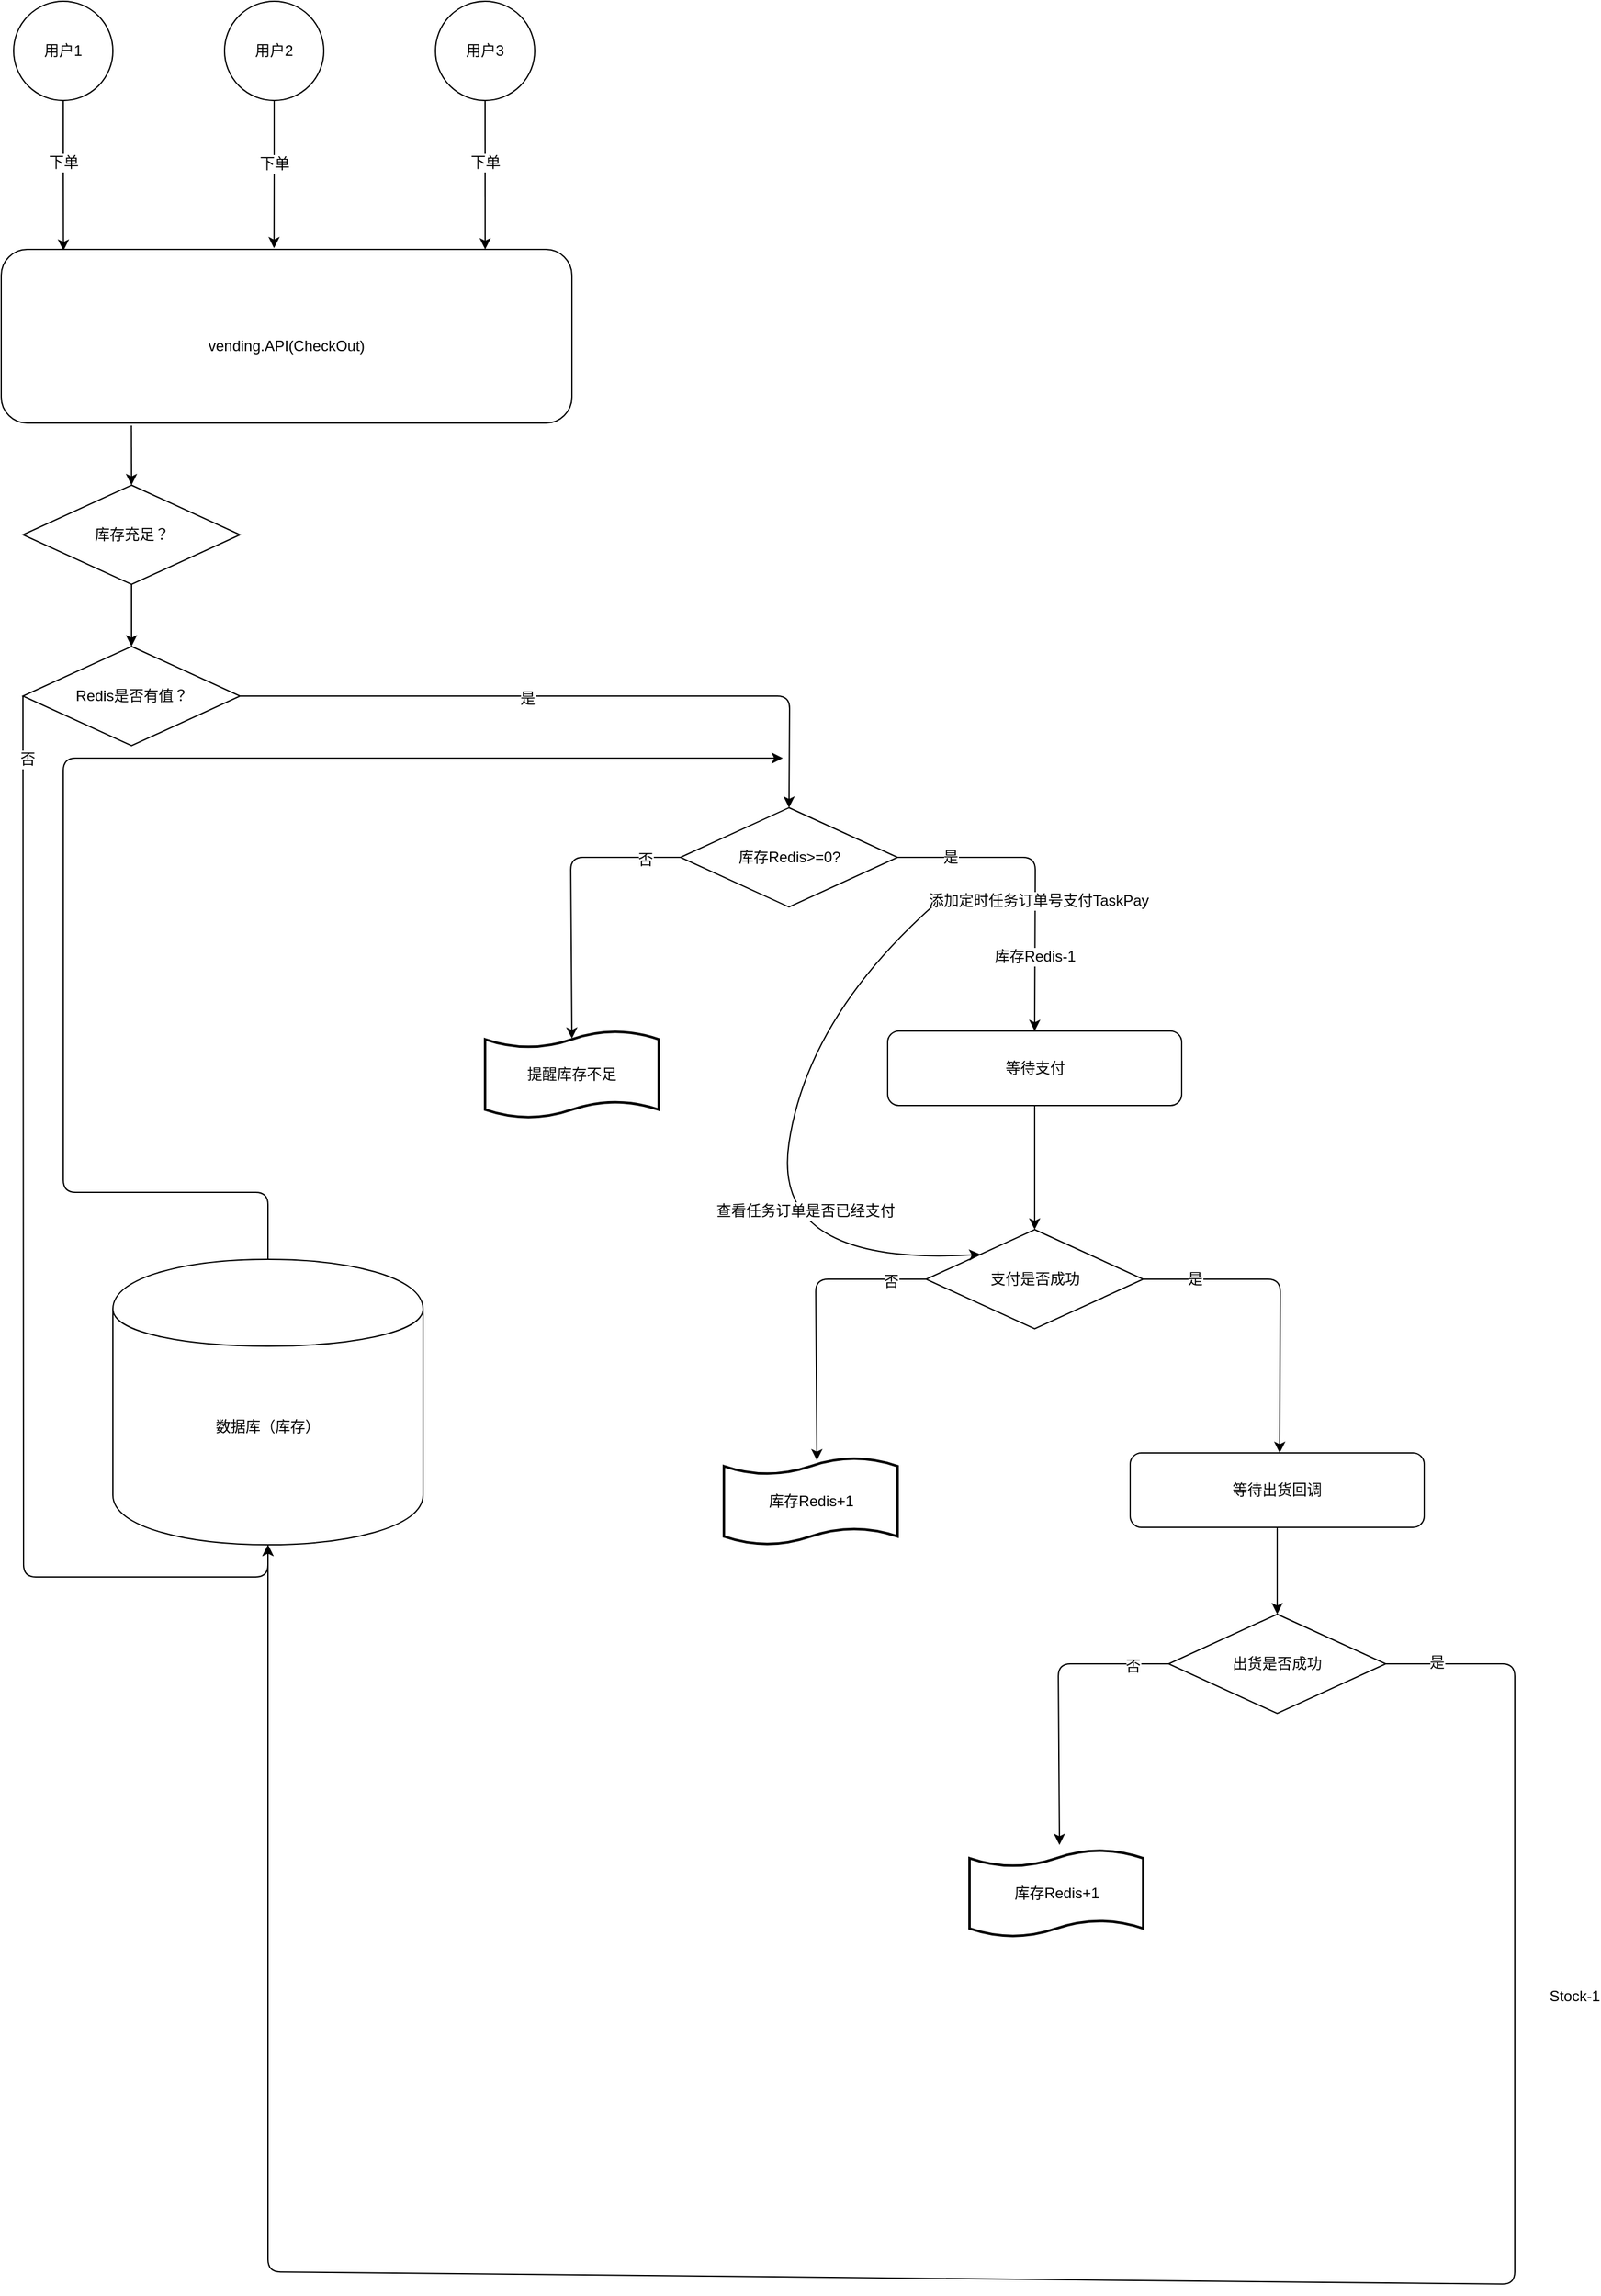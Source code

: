<mxfile version="10.5.3" type="github"><diagram id="-4kzwGjPp0YoTaf24D5y" name="ç¬¬ 1 é¡µ"><mxGraphModel dx="1075" dy="695" grid="1" gridSize="10" guides="1" tooltips="1" connect="1" arrows="1" fold="1" page="1" pageScale="1" pageWidth="827" pageHeight="1169" math="0" shadow="0"><root><mxCell id="0"/><mxCell id="1" parent="0"/><mxCell id="LSyAYEil4Msc9BgaxXhF-6" style="edgeStyle=orthogonalEdgeStyle;rounded=0;orthogonalLoop=1;jettySize=auto;html=1;exitX=0.5;exitY=1;exitDx=0;exitDy=0;entryX=0.109;entryY=0.007;entryDx=0;entryDy=0;entryPerimeter=0;" parent="1" source="3ba6V8PA6-8waUKWH-R8-1" target="LSyAYEil4Msc9BgaxXhF-4" edge="1"><mxGeometry relative="1" as="geometry"/></mxCell><mxCell id="LSyAYEil4Msc9BgaxXhF-15" value="下单" style="text;html=1;resizable=0;points=[];align=center;verticalAlign=middle;labelBackgroundColor=#ffffff;" parent="LSyAYEil4Msc9BgaxXhF-6" vertex="1" connectable="0"><mxGeometry x="-0.759" y="-1" relative="1" as="geometry"><mxPoint x="1" y="35" as="offset"/></mxGeometry></mxCell><mxCell id="3ba6V8PA6-8waUKWH-R8-1" value="用户1" style="ellipse;whiteSpace=wrap;html=1;aspect=fixed;" parent="1" vertex="1"><mxGeometry x="150" y="40" width="80" height="80" as="geometry"/></mxCell><mxCell id="LSyAYEil4Msc9BgaxXhF-2" value="用户2" style="ellipse;whiteSpace=wrap;html=1;aspect=fixed;" parent="1" vertex="1"><mxGeometry x="320" y="40" width="80" height="80" as="geometry"/></mxCell><mxCell id="LSyAYEil4Msc9BgaxXhF-3" value="用户3" style="ellipse;whiteSpace=wrap;html=1;aspect=fixed;" parent="1" vertex="1"><mxGeometry x="490" y="40" width="80" height="80" as="geometry"/></mxCell><mxCell id="LSyAYEil4Msc9BgaxXhF-4" value="&lt;div&gt;&lt;br&gt;&lt;/div&gt;&lt;div&gt;vending.API(CheckOut)&lt;br&gt;&lt;/div&gt;" style="rounded=1;whiteSpace=wrap;html=1;" parent="1" vertex="1"><mxGeometry x="140" y="240" width="460" height="140" as="geometry"/></mxCell><mxCell id="LSyAYEil4Msc9BgaxXhF-7" style="edgeStyle=orthogonalEdgeStyle;rounded=0;orthogonalLoop=1;jettySize=auto;html=1;exitX=0.5;exitY=1;exitDx=0;exitDy=0;entryX=0.478;entryY=-0.007;entryDx=0;entryDy=0;entryPerimeter=0;" parent="1" source="LSyAYEil4Msc9BgaxXhF-2" target="LSyAYEil4Msc9BgaxXhF-4" edge="1"><mxGeometry relative="1" as="geometry"><mxPoint x="340" y="130" as="sourcePoint"/><mxPoint x="340" y="221" as="targetPoint"/></mxGeometry></mxCell><mxCell id="LSyAYEil4Msc9BgaxXhF-16" value="下单" style="text;html=1;resizable=0;points=[];align=center;verticalAlign=middle;labelBackgroundColor=#ffffff;" parent="LSyAYEil4Msc9BgaxXhF-7" vertex="1" connectable="0"><mxGeometry x="-0.707" y="-2" relative="1" as="geometry"><mxPoint x="2" y="33" as="offset"/></mxGeometry></mxCell><mxCell id="LSyAYEil4Msc9BgaxXhF-9" value="" style="endArrow=classic;html=1;exitX=0.5;exitY=1;exitDx=0;exitDy=0;entryX=0.848;entryY=0;entryDx=0;entryDy=0;entryPerimeter=0;" parent="1" source="LSyAYEil4Msc9BgaxXhF-3" target="LSyAYEil4Msc9BgaxXhF-4" edge="1"><mxGeometry width="50" height="50" relative="1" as="geometry"><mxPoint x="140" y="420" as="sourcePoint"/><mxPoint x="190" y="370" as="targetPoint"/></mxGeometry></mxCell><mxCell id="LSyAYEil4Msc9BgaxXhF-17" value="下单" style="text;html=1;resizable=0;points=[];align=center;verticalAlign=middle;labelBackgroundColor=#ffffff;" parent="LSyAYEil4Msc9BgaxXhF-9" vertex="1" connectable="0"><mxGeometry x="-0.658" y="4" relative="1" as="geometry"><mxPoint x="-4" y="29" as="offset"/></mxGeometry></mxCell><mxCell id="LSyAYEil4Msc9BgaxXhF-19" value="数据库（库存）" style="shape=cylinder;whiteSpace=wrap;html=1;boundedLbl=1;backgroundOutline=1;" parent="1" vertex="1"><mxGeometry x="230" y="1054" width="250" height="230" as="geometry"/></mxCell><mxCell id="LSyAYEil4Msc9BgaxXhF-20" value="等待支付" style="rounded=1;whiteSpace=wrap;html=1;" parent="1" vertex="1"><mxGeometry x="854.5" y="870" width="237" height="60" as="geometry"/></mxCell><mxCell id="LSyAYEil4Msc9BgaxXhF-24" value="" style="endArrow=classic;html=1;exitX=0.228;exitY=1.014;exitDx=0;exitDy=0;exitPerimeter=0;entryX=0.5;entryY=0;entryDx=0;entryDy=0;" parent="1" source="LSyAYEil4Msc9BgaxXhF-4" target="LSyAYEil4Msc9BgaxXhF-26" edge="1"><mxGeometry width="50" height="50" relative="1" as="geometry"><mxPoint x="300" y="630" as="sourcePoint"/><mxPoint x="245" y="470" as="targetPoint"/></mxGeometry></mxCell><mxCell id="LSyAYEil4Msc9BgaxXhF-27" style="edgeStyle=orthogonalEdgeStyle;rounded=0;orthogonalLoop=1;jettySize=auto;html=1;entryX=0.5;entryY=0;entryDx=0;entryDy=0;" parent="1" source="LSyAYEil4Msc9BgaxXhF-26" target="LSyAYEil4Msc9BgaxXhF-28" edge="1"><mxGeometry relative="1" as="geometry"><mxPoint x="245" y="580" as="targetPoint"/></mxGeometry></mxCell><mxCell id="LSyAYEil4Msc9BgaxXhF-26" value="库存充足？&lt;br&gt;" style="rhombus;whiteSpace=wrap;html=1;" parent="1" vertex="1"><mxGeometry x="157.5" y="430" width="175" height="80" as="geometry"/></mxCell><mxCell id="LSyAYEil4Msc9BgaxXhF-28" value="Redis是否有值？" style="rhombus;whiteSpace=wrap;html=1;" parent="1" vertex="1"><mxGeometry x="157.5" y="560" width="175" height="80" as="geometry"/></mxCell><mxCell id="LSyAYEil4Msc9BgaxXhF-33" value="库存Redis&amp;gt;=0?" style="rhombus;whiteSpace=wrap;html=1;" parent="1" vertex="1"><mxGeometry x="687.5" y="690" width="175" height="80" as="geometry"/></mxCell><mxCell id="LSyAYEil4Msc9BgaxXhF-36" value="" style="endArrow=classic;html=1;exitX=0;exitY=0.5;exitDx=0;exitDy=0;entryX=0.5;entryY=1;entryDx=0;entryDy=0;" parent="1" source="LSyAYEil4Msc9BgaxXhF-28" target="LSyAYEil4Msc9BgaxXhF-19" edge="1"><mxGeometry width="50" height="50" relative="1" as="geometry"><mxPoint x="157.5" y="810" as="sourcePoint"/><mxPoint x="150" y="1080" as="targetPoint"/><Array as="points"><mxPoint x="158" y="1310"/><mxPoint x="355" y="1310"/></Array></mxGeometry></mxCell><mxCell id="LSyAYEil4Msc9BgaxXhF-42" value="否" style="text;html=1;resizable=0;points=[];align=center;verticalAlign=middle;labelBackgroundColor=#ffffff;" parent="LSyAYEil4Msc9BgaxXhF-36" vertex="1" connectable="0"><mxGeometry x="-0.891" y="3" relative="1" as="geometry"><mxPoint as="offset"/></mxGeometry></mxCell><mxCell id="LSyAYEil4Msc9BgaxXhF-37" value="" style="endArrow=classic;html=1;exitX=0.5;exitY=0;exitDx=0;exitDy=0;" parent="1" source="LSyAYEil4Msc9BgaxXhF-19" edge="1"><mxGeometry width="50" height="50" relative="1" as="geometry"><mxPoint x="240" y="990" as="sourcePoint"/><mxPoint x="770" y="650" as="targetPoint"/><Array as="points"><mxPoint x="355" y="1000"/><mxPoint x="190" y="1000"/><mxPoint x="190" y="650"/></Array></mxGeometry></mxCell><mxCell id="LSyAYEil4Msc9BgaxXhF-40" value="" style="endArrow=classic;html=1;exitX=1;exitY=0.5;exitDx=0;exitDy=0;entryX=0.5;entryY=0;entryDx=0;entryDy=0;" parent="1" source="LSyAYEil4Msc9BgaxXhF-28" target="LSyAYEil4Msc9BgaxXhF-33" edge="1"><mxGeometry width="50" height="50" relative="1" as="geometry"><mxPoint x="607.5" y="600" as="sourcePoint"/><mxPoint x="699.5" y="790" as="targetPoint"/><Array as="points"><mxPoint x="775.5" y="600"/></Array></mxGeometry></mxCell><mxCell id="LSyAYEil4Msc9BgaxXhF-41" value="是" style="text;html=1;resizable=0;points=[];align=center;verticalAlign=middle;labelBackgroundColor=#ffffff;" parent="LSyAYEil4Msc9BgaxXhF-40" vertex="1" connectable="0"><mxGeometry x="-0.132" y="-2" relative="1" as="geometry"><mxPoint as="offset"/></mxGeometry></mxCell><mxCell id="LSyAYEil4Msc9BgaxXhF-44" value="" style="endArrow=classic;html=1;exitX=1;exitY=0.5;exitDx=0;exitDy=0;entryX=0.5;entryY=0;entryDx=0;entryDy=0;" parent="1" source="LSyAYEil4Msc9BgaxXhF-33" target="LSyAYEil4Msc9BgaxXhF-20" edge="1"><mxGeometry width="50" height="50" relative="1" as="geometry"><mxPoint x="617.5" y="610" as="sourcePoint"/><mxPoint x="785.5" y="700" as="targetPoint"/><Array as="points"><mxPoint x="973.5" y="730"/></Array></mxGeometry></mxCell><mxCell id="LSyAYEil4Msc9BgaxXhF-45" value="是" style="text;html=1;resizable=0;points=[];align=center;verticalAlign=middle;labelBackgroundColor=#ffffff;" parent="LSyAYEil4Msc9BgaxXhF-44" vertex="1" connectable="0"><mxGeometry x="-0.132" y="-2" relative="1" as="geometry"><mxPoint x="-67" y="-2" as="offset"/></mxGeometry></mxCell><mxCell id="LSyAYEil4Msc9BgaxXhF-47" value="库存Redis-1" style="text;html=1;resizable=0;points=[];align=center;verticalAlign=middle;labelBackgroundColor=#ffffff;" parent="LSyAYEil4Msc9BgaxXhF-44" vertex="1" connectable="0"><mxGeometry x="0.361" y="1" relative="1" as="geometry"><mxPoint x="-1.5" y="19.5" as="offset"/></mxGeometry></mxCell><mxCell id="LSyAYEil4Msc9BgaxXhF-60" value="添加定时任务订单号支付TaskPay" style="text;html=1;resizable=0;points=[];align=center;verticalAlign=middle;labelBackgroundColor=#ffffff;" parent="LSyAYEil4Msc9BgaxXhF-44" vertex="1" connectable="0"><mxGeometry x="-0.118" y="-35" relative="1" as="geometry"><mxPoint x="3" as="offset"/></mxGeometry></mxCell><mxCell id="LSyAYEil4Msc9BgaxXhF-48" value="&lt;div&gt;支付是否成功&lt;/div&gt;" style="rhombus;whiteSpace=wrap;html=1;" parent="1" vertex="1"><mxGeometry x="885.5" y="1030" width="175" height="80" as="geometry"/></mxCell><mxCell id="LSyAYEil4Msc9BgaxXhF-49" value="" style="endArrow=classic;html=1;exitX=0;exitY=0.5;exitDx=0;exitDy=0;entryX=0.5;entryY=0.086;entryDx=0;entryDy=0;entryPerimeter=0;" parent="1" source="LSyAYEil4Msc9BgaxXhF-33" target="LSyAYEil4Msc9BgaxXhF-53" edge="1"><mxGeometry width="50" height="50" relative="1" as="geometry"><mxPoint x="873" y="740" as="sourcePoint"/><mxPoint x="599" y="870" as="targetPoint"/><Array as="points"><mxPoint x="599" y="730"/></Array></mxGeometry></mxCell><mxCell id="LSyAYEil4Msc9BgaxXhF-52" value="否" style="text;html=1;resizable=0;points=[];align=center;verticalAlign=middle;labelBackgroundColor=#ffffff;" parent="LSyAYEil4Msc9BgaxXhF-49" vertex="1" connectable="0"><mxGeometry x="-0.755" y="2" relative="1" as="geometry"><mxPoint as="offset"/></mxGeometry></mxCell><mxCell id="LSyAYEil4Msc9BgaxXhF-53" value="提醒库存不足" style="shape=tape;whiteSpace=wrap;html=1;strokeWidth=2;size=0.19" parent="1" vertex="1"><mxGeometry x="530" y="870" width="140" height="70" as="geometry"/></mxCell><mxCell id="LSyAYEil4Msc9BgaxXhF-54" value="" style="endArrow=classic;html=1;exitX=0.5;exitY=1;exitDx=0;exitDy=0;" parent="1" source="LSyAYEil4Msc9BgaxXhF-20" target="LSyAYEil4Msc9BgaxXhF-48" edge="1"><mxGeometry width="50" height="50" relative="1" as="geometry"><mxPoint x="854.5" y="1260" as="sourcePoint"/><mxPoint x="904.5" y="1210" as="targetPoint"/></mxGeometry></mxCell><mxCell id="LSyAYEil4Msc9BgaxXhF-55" value="" style="endArrow=classic;html=1;exitX=1;exitY=0.5;exitDx=0;exitDy=0;entryX=0.5;entryY=0;entryDx=0;entryDy=0;" parent="1" edge="1"><mxGeometry width="50" height="50" relative="1" as="geometry"><mxPoint x="1060.5" y="1070" as="sourcePoint"/><mxPoint x="1170.5" y="1210" as="targetPoint"/><Array as="points"><mxPoint x="1171" y="1070"/></Array></mxGeometry></mxCell><mxCell id="LSyAYEil4Msc9BgaxXhF-56" value="是" style="text;html=1;resizable=0;points=[];align=center;verticalAlign=middle;labelBackgroundColor=#ffffff;" parent="LSyAYEil4Msc9BgaxXhF-55" vertex="1" connectable="0"><mxGeometry x="-0.132" y="-2" relative="1" as="geometry"><mxPoint x="-67" y="-2" as="offset"/></mxGeometry></mxCell><mxCell id="LSyAYEil4Msc9BgaxXhF-61" value="" style="curved=1;endArrow=classic;html=1;entryX=0;entryY=0;entryDx=0;entryDy=0;" parent="1" target="LSyAYEil4Msc9BgaxXhF-48" edge="1"><mxGeometry width="50" height="50" relative="1" as="geometry"><mxPoint x="890" y="770" as="sourcePoint"/><mxPoint x="830" y="1040" as="targetPoint"/><Array as="points"><mxPoint x="790" y="860"/><mxPoint x="760" y="1060"/></Array></mxGeometry></mxCell><mxCell id="LSyAYEil4Msc9BgaxXhF-62" value="查看任务订单是否已经支付" style="text;html=1;resizable=0;points=[];align=center;verticalAlign=middle;labelBackgroundColor=#ffffff;" parent="LSyAYEil4Msc9BgaxXhF-61" vertex="1" connectable="0"><mxGeometry x="0.135" y="21" relative="1" as="geometry"><mxPoint as="offset"/></mxGeometry></mxCell><mxCell id="LSyAYEil4Msc9BgaxXhF-63" value="" style="endArrow=classic;html=1;exitX=0;exitY=0.5;exitDx=0;exitDy=0;entryX=0.5;entryY=0.086;entryDx=0;entryDy=0;entryPerimeter=0;" parent="1" edge="1"><mxGeometry width="50" height="50" relative="1" as="geometry"><mxPoint x="885.5" y="1070" as="sourcePoint"/><mxPoint x="797.5" y="1216" as="targetPoint"/><Array as="points"><mxPoint x="796.5" y="1070"/></Array></mxGeometry></mxCell><mxCell id="LSyAYEil4Msc9BgaxXhF-64" value="否" style="text;html=1;resizable=0;points=[];align=center;verticalAlign=middle;labelBackgroundColor=#ffffff;" parent="LSyAYEil4Msc9BgaxXhF-63" vertex="1" connectable="0"><mxGeometry x="-0.755" y="2" relative="1" as="geometry"><mxPoint as="offset"/></mxGeometry></mxCell><mxCell id="LSyAYEil4Msc9BgaxXhF-66" value="库存Redis+1" style="shape=tape;whiteSpace=wrap;html=1;strokeWidth=2;size=0.19" parent="1" vertex="1"><mxGeometry x="722.5" y="1214" width="140" height="70" as="geometry"/></mxCell><mxCell id="LSyAYEil4Msc9BgaxXhF-67" value="等待出货回调" style="rounded=1;whiteSpace=wrap;html=1;" parent="1" vertex="1"><mxGeometry x="1050" y="1210" width="237" height="60" as="geometry"/></mxCell><mxCell id="LSyAYEil4Msc9BgaxXhF-68" value="" style="endArrow=classic;html=1;entryX=0.5;entryY=1;entryDx=0;entryDy=0;exitX=1;exitY=0.5;exitDx=0;exitDy=0;" parent="1" source="LSyAYEil4Msc9BgaxXhF-70" target="LSyAYEil4Msc9BgaxXhF-19" edge="1"><mxGeometry width="50" height="50" relative="1" as="geometry"><mxPoint x="1360" y="1380" as="sourcePoint"/><mxPoint x="360" y="1440" as="targetPoint"/><Array as="points"><mxPoint x="1360" y="1380"/><mxPoint x="1360" y="1880"/><mxPoint x="355" y="1870"/></Array></mxGeometry></mxCell><mxCell id="LSyAYEil4Msc9BgaxXhF-69" value="Stock-1" style="text;html=1;resizable=0;points=[];align=center;verticalAlign=middle;labelBackgroundColor=#ffffff;" parent="LSyAYEil4Msc9BgaxXhF-68" vertex="1" connectable="0"><mxGeometry x="-0.225" y="4" relative="1" as="geometry"><mxPoint x="294" y="-234" as="offset"/></mxGeometry></mxCell><mxCell id="LSyAYEil4Msc9BgaxXhF-76" value="是" style="text;html=1;resizable=0;points=[];align=center;verticalAlign=middle;labelBackgroundColor=#ffffff;" parent="LSyAYEil4Msc9BgaxXhF-68" vertex="1" connectable="0"><mxGeometry x="-0.963" y="1" relative="1" as="geometry"><mxPoint as="offset"/></mxGeometry></mxCell><mxCell id="LSyAYEil4Msc9BgaxXhF-70" value="&lt;div&gt;出货是否成功&lt;/div&gt;" style="rhombus;whiteSpace=wrap;html=1;" parent="1" vertex="1"><mxGeometry x="1081" y="1340" width="175" height="80" as="geometry"/></mxCell><mxCell id="LSyAYEil4Msc9BgaxXhF-71" value="" style="endArrow=classic;html=1;exitX=0.5;exitY=1;exitDx=0;exitDy=0;entryX=0.5;entryY=0;entryDx=0;entryDy=0;" parent="1" source="LSyAYEil4Msc9BgaxXhF-67" target="LSyAYEil4Msc9BgaxXhF-70" edge="1"><mxGeometry width="50" height="50" relative="1" as="geometry"><mxPoint x="620" y="1780" as="sourcePoint"/><mxPoint x="670" y="1730" as="targetPoint"/></mxGeometry></mxCell><mxCell id="LSyAYEil4Msc9BgaxXhF-74" value="" style="endArrow=classic;html=1;exitX=0;exitY=0.5;exitDx=0;exitDy=0;entryX=0.5;entryY=0.086;entryDx=0;entryDy=0;entryPerimeter=0;" parent="1" edge="1"><mxGeometry width="50" height="50" relative="1" as="geometry"><mxPoint x="1081" y="1380" as="sourcePoint"/><mxPoint x="993" y="1526" as="targetPoint"/><Array as="points"><mxPoint x="992" y="1380"/></Array></mxGeometry></mxCell><mxCell id="LSyAYEil4Msc9BgaxXhF-75" value="否" style="text;html=1;resizable=0;points=[];align=center;verticalAlign=middle;labelBackgroundColor=#ffffff;" parent="LSyAYEil4Msc9BgaxXhF-74" vertex="1" connectable="0"><mxGeometry x="-0.755" y="2" relative="1" as="geometry"><mxPoint as="offset"/></mxGeometry></mxCell><mxCell id="_CvW28-MTFuRluusmJPX-1" value="库存Redis+1" style="shape=tape;whiteSpace=wrap;html=1;strokeWidth=2;size=0.19" vertex="1" parent="1"><mxGeometry x="920.5" y="1530" width="140" height="70" as="geometry"/></mxCell></root></mxGraphModel></diagram></mxfile>
